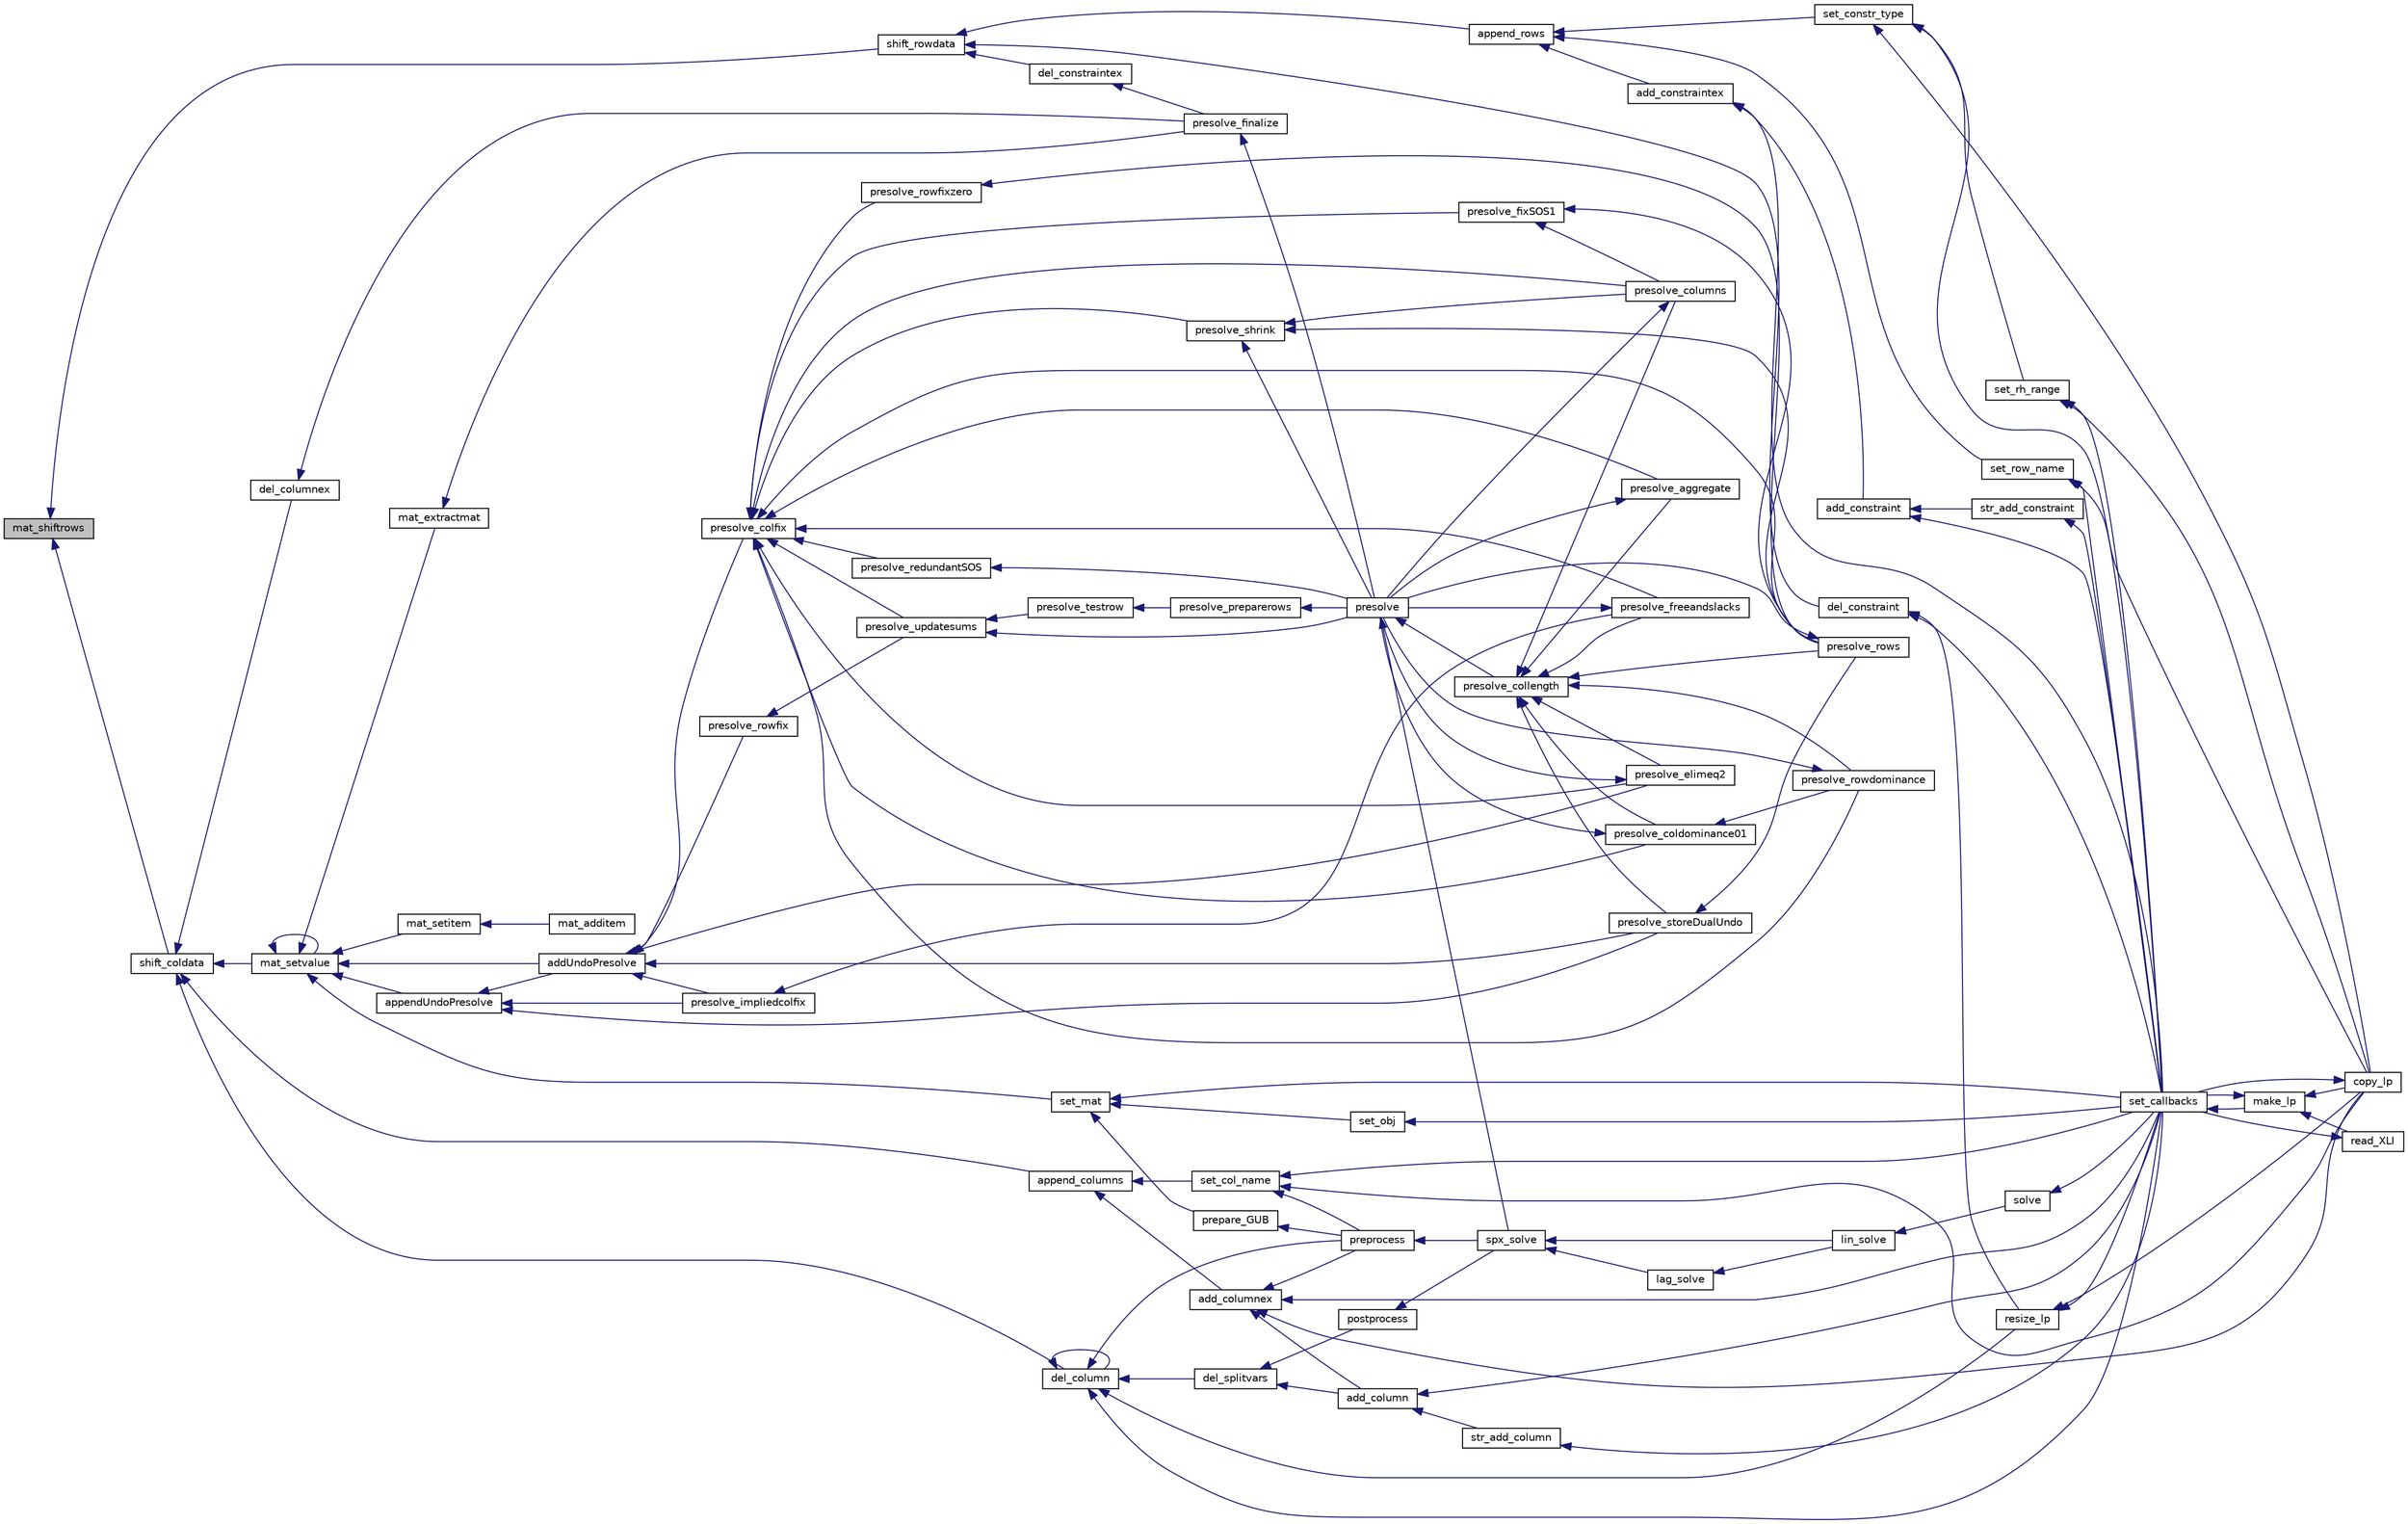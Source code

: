 digraph "mat_shiftrows"
{
  edge [fontname="Helvetica",fontsize="10",labelfontname="Helvetica",labelfontsize="10"];
  node [fontname="Helvetica",fontsize="10",shape=record];
  rankdir="LR";
  Node2687 [label="mat_shiftrows",height=0.2,width=0.4,color="black", fillcolor="grey75", style="filled", fontcolor="black"];
  Node2687 -> Node2688 [dir="back",color="midnightblue",fontsize="10",style="solid",fontname="Helvetica"];
  Node2688 [label="shift_rowdata",height=0.2,width=0.4,color="black", fillcolor="white", style="filled",URL="$df/df7/lp__lib_8h.html#a66700e0f54041fc27c914174fa3e8781"];
  Node2688 -> Node2689 [dir="back",color="midnightblue",fontsize="10",style="solid",fontname="Helvetica"];
  Node2689 [label="append_rows",height=0.2,width=0.4,color="black", fillcolor="white", style="filled",URL="$df/df7/lp__lib_8h.html#a518ad1ac2344480c0388dc997dac1f13"];
  Node2689 -> Node2690 [dir="back",color="midnightblue",fontsize="10",style="solid",fontname="Helvetica"];
  Node2690 [label="add_constraintex",height=0.2,width=0.4,color="black", fillcolor="white", style="filled",URL="$df/df7/lp__lib_8h.html#a72939ceb6c02b858f0462fffc76c7cc7"];
  Node2690 -> Node2691 [dir="back",color="midnightblue",fontsize="10",style="solid",fontname="Helvetica"];
  Node2691 [label="add_constraint",height=0.2,width=0.4,color="black", fillcolor="white", style="filled",URL="$df/df7/lp__lib_8h.html#a9bc4a8f05123c2512ef0059771c74909"];
  Node2691 -> Node2692 [dir="back",color="midnightblue",fontsize="10",style="solid",fontname="Helvetica"];
  Node2692 [label="str_add_constraint",height=0.2,width=0.4,color="black", fillcolor="white", style="filled",URL="$df/df7/lp__lib_8h.html#a783404ff7b2853d45f0e2f1e4f8bb30d"];
  Node2692 -> Node2693 [dir="back",color="midnightblue",fontsize="10",style="solid",fontname="Helvetica"];
  Node2693 [label="set_callbacks",height=0.2,width=0.4,color="black", fillcolor="white", style="filled",URL="$df/df7/lp__lib_8h.html#a929e8acb9704f61e16927c915c15cd07"];
  Node2693 -> Node2694 [dir="back",color="midnightblue",fontsize="10",style="solid",fontname="Helvetica"];
  Node2694 [label="make_lp",height=0.2,width=0.4,color="black", fillcolor="white", style="filled",URL="$df/df7/lp__lib_8h.html#a68a0333d84dd944f67e2a0ec72e346a9"];
  Node2694 -> Node2695 [dir="back",color="midnightblue",fontsize="10",style="solid",fontname="Helvetica"];
  Node2695 [label="copy_lp",height=0.2,width=0.4,color="black", fillcolor="white", style="filled",URL="$df/df7/lp__lib_8h.html#aca83ecdbc200b414db491306f3070ae9"];
  Node2695 -> Node2693 [dir="back",color="midnightblue",fontsize="10",style="solid",fontname="Helvetica"];
  Node2694 -> Node2693 [dir="back",color="midnightblue",fontsize="10",style="solid",fontname="Helvetica"];
  Node2694 -> Node2696 [dir="back",color="midnightblue",fontsize="10",style="solid",fontname="Helvetica"];
  Node2696 [label="read_XLI",height=0.2,width=0.4,color="black", fillcolor="white", style="filled",URL="$df/df7/lp__lib_8h.html#a351dd803960ab0dae2b39f2c65d3a58d"];
  Node2696 -> Node2693 [dir="back",color="midnightblue",fontsize="10",style="solid",fontname="Helvetica"];
  Node2691 -> Node2693 [dir="back",color="midnightblue",fontsize="10",style="solid",fontname="Helvetica"];
  Node2690 -> Node2693 [dir="back",color="midnightblue",fontsize="10",style="solid",fontname="Helvetica"];
  Node2689 -> Node2697 [dir="back",color="midnightblue",fontsize="10",style="solid",fontname="Helvetica"];
  Node2697 [label="set_constr_type",height=0.2,width=0.4,color="black", fillcolor="white", style="filled",URL="$df/df7/lp__lib_8h.html#adc9936d860d7678bd885f9784ae35f22"];
  Node2697 -> Node2695 [dir="back",color="midnightblue",fontsize="10",style="solid",fontname="Helvetica"];
  Node2697 -> Node2698 [dir="back",color="midnightblue",fontsize="10",style="solid",fontname="Helvetica"];
  Node2698 [label="set_rh_range",height=0.2,width=0.4,color="black", fillcolor="white", style="filled",URL="$df/df7/lp__lib_8h.html#a728ff2b20d5451250ca2512f5d89c5e4"];
  Node2698 -> Node2695 [dir="back",color="midnightblue",fontsize="10",style="solid",fontname="Helvetica"];
  Node2698 -> Node2693 [dir="back",color="midnightblue",fontsize="10",style="solid",fontname="Helvetica"];
  Node2697 -> Node2693 [dir="back",color="midnightblue",fontsize="10",style="solid",fontname="Helvetica"];
  Node2689 -> Node2699 [dir="back",color="midnightblue",fontsize="10",style="solid",fontname="Helvetica"];
  Node2699 [label="set_row_name",height=0.2,width=0.4,color="black", fillcolor="white", style="filled",URL="$df/df7/lp__lib_8h.html#adb54f658e12211fc717c7e2ad0f57ad5"];
  Node2699 -> Node2695 [dir="back",color="midnightblue",fontsize="10",style="solid",fontname="Helvetica"];
  Node2699 -> Node2693 [dir="back",color="midnightblue",fontsize="10",style="solid",fontname="Helvetica"];
  Node2688 -> Node2700 [dir="back",color="midnightblue",fontsize="10",style="solid",fontname="Helvetica"];
  Node2700 [label="del_constraintex",height=0.2,width=0.4,color="black", fillcolor="white", style="filled",URL="$df/df7/lp__lib_8h.html#a2a32aced43a16f309da4d2d1e6861781"];
  Node2700 -> Node2701 [dir="back",color="midnightblue",fontsize="10",style="solid",fontname="Helvetica"];
  Node2701 [label="presolve_finalize",height=0.2,width=0.4,color="black", fillcolor="white", style="filled",URL="$d3/da5/lp__presolve_8c.html#a46c3fddf42b480372a735f9cc14c5c38"];
  Node2701 -> Node2702 [dir="back",color="midnightblue",fontsize="10",style="solid",fontname="Helvetica"];
  Node2702 [label="presolve",height=0.2,width=0.4,color="black", fillcolor="white", style="filled",URL="$da/dae/lp__presolve_8h.html#a63c9f891fb867de51e44d08313fdd585"];
  Node2702 -> Node2703 [dir="back",color="midnightblue",fontsize="10",style="solid",fontname="Helvetica"];
  Node2703 [label="presolve_collength",height=0.2,width=0.4,color="black", fillcolor="white", style="filled",URL="$da/dae/lp__presolve_8h.html#a58b595e285879c5d2996a0a6247d9389"];
  Node2703 -> Node2704 [dir="back",color="midnightblue",fontsize="10",style="solid",fontname="Helvetica"];
  Node2704 [label="presolve_storeDualUndo",height=0.2,width=0.4,color="black", fillcolor="white", style="filled",URL="$d3/da5/lp__presolve_8c.html#a1aba0570d1275e34fbd173aa558c4c14"];
  Node2704 -> Node2705 [dir="back",color="midnightblue",fontsize="10",style="solid",fontname="Helvetica"];
  Node2705 [label="presolve_rows",height=0.2,width=0.4,color="black", fillcolor="white", style="filled",URL="$d3/da5/lp__presolve_8c.html#a93c32e563cfede02af08bd1a3d46bd6d"];
  Node2705 -> Node2702 [dir="back",color="midnightblue",fontsize="10",style="solid",fontname="Helvetica"];
  Node2703 -> Node2706 [dir="back",color="midnightblue",fontsize="10",style="solid",fontname="Helvetica"];
  Node2706 [label="presolve_elimeq2",height=0.2,width=0.4,color="black", fillcolor="white", style="filled",URL="$d3/da5/lp__presolve_8c.html#a7844c56aa332fe22274fffac21b497b8"];
  Node2706 -> Node2702 [dir="back",color="midnightblue",fontsize="10",style="solid",fontname="Helvetica"];
  Node2703 -> Node2707 [dir="back",color="midnightblue",fontsize="10",style="solid",fontname="Helvetica"];
  Node2707 [label="presolve_rowdominance",height=0.2,width=0.4,color="black", fillcolor="white", style="filled",URL="$d3/da5/lp__presolve_8c.html#a7e03acd96990d99539251375f7faff4a"];
  Node2707 -> Node2702 [dir="back",color="midnightblue",fontsize="10",style="solid",fontname="Helvetica"];
  Node2703 -> Node2708 [dir="back",color="midnightblue",fontsize="10",style="solid",fontname="Helvetica"];
  Node2708 [label="presolve_coldominance01",height=0.2,width=0.4,color="black", fillcolor="white", style="filled",URL="$d3/da5/lp__presolve_8c.html#a38ba8dae4e0bbdd4ab2ab77f7d146596"];
  Node2708 -> Node2707 [dir="back",color="midnightblue",fontsize="10",style="solid",fontname="Helvetica"];
  Node2708 -> Node2702 [dir="back",color="midnightblue",fontsize="10",style="solid",fontname="Helvetica"];
  Node2703 -> Node2709 [dir="back",color="midnightblue",fontsize="10",style="solid",fontname="Helvetica"];
  Node2709 [label="presolve_aggregate",height=0.2,width=0.4,color="black", fillcolor="white", style="filled",URL="$d3/da5/lp__presolve_8c.html#accb9e4202e7222ff4aba91e3c15efa73"];
  Node2709 -> Node2702 [dir="back",color="midnightblue",fontsize="10",style="solid",fontname="Helvetica"];
  Node2703 -> Node2710 [dir="back",color="midnightblue",fontsize="10",style="solid",fontname="Helvetica"];
  Node2710 [label="presolve_columns",height=0.2,width=0.4,color="black", fillcolor="white", style="filled",URL="$d3/da5/lp__presolve_8c.html#ada5e067bb25106a6d8ecd75d23be8600"];
  Node2710 -> Node2702 [dir="back",color="midnightblue",fontsize="10",style="solid",fontname="Helvetica"];
  Node2703 -> Node2711 [dir="back",color="midnightblue",fontsize="10",style="solid",fontname="Helvetica"];
  Node2711 [label="presolve_freeandslacks",height=0.2,width=0.4,color="black", fillcolor="white", style="filled",URL="$d3/da5/lp__presolve_8c.html#a62d34320b14c8946670a7fc73a04828a"];
  Node2711 -> Node2702 [dir="back",color="midnightblue",fontsize="10",style="solid",fontname="Helvetica"];
  Node2703 -> Node2705 [dir="back",color="midnightblue",fontsize="10",style="solid",fontname="Helvetica"];
  Node2702 -> Node2712 [dir="back",color="midnightblue",fontsize="10",style="solid",fontname="Helvetica"];
  Node2712 [label="spx_solve",height=0.2,width=0.4,color="black", fillcolor="white", style="filled",URL="$d1/d0a/lp__simplex_8h.html#a3effc8b68c1fb21095e7324d83d0dbf7"];
  Node2712 -> Node2713 [dir="back",color="midnightblue",fontsize="10",style="solid",fontname="Helvetica"];
  Node2713 [label="lag_solve",height=0.2,width=0.4,color="black", fillcolor="white", style="filled",URL="$d1/d0a/lp__simplex_8h.html#a320e9e82c06466267a7cb7844c7767b8"];
  Node2713 -> Node2714 [dir="back",color="midnightblue",fontsize="10",style="solid",fontname="Helvetica"];
  Node2714 [label="lin_solve",height=0.2,width=0.4,color="black", fillcolor="white", style="filled",URL="$d1/d0a/lp__simplex_8h.html#a794b0beb471eb7ece9a694717b65b947"];
  Node2714 -> Node2715 [dir="back",color="midnightblue",fontsize="10",style="solid",fontname="Helvetica"];
  Node2715 [label="solve",height=0.2,width=0.4,color="black", fillcolor="white", style="filled",URL="$df/df7/lp__lib_8h.html#a0f4da3a192397e77e6fe92704d4fad3f"];
  Node2715 -> Node2693 [dir="back",color="midnightblue",fontsize="10",style="solid",fontname="Helvetica"];
  Node2712 -> Node2714 [dir="back",color="midnightblue",fontsize="10",style="solid",fontname="Helvetica"];
  Node2688 -> Node2716 [dir="back",color="midnightblue",fontsize="10",style="solid",fontname="Helvetica"];
  Node2716 [label="del_constraint",height=0.2,width=0.4,color="black", fillcolor="white", style="filled",URL="$df/df7/lp__lib_8h.html#a99c3e334739c620d7c3fa94ab2d45823"];
  Node2716 -> Node2717 [dir="back",color="midnightblue",fontsize="10",style="solid",fontname="Helvetica"];
  Node2717 [label="resize_lp",height=0.2,width=0.4,color="black", fillcolor="white", style="filled",URL="$df/df7/lp__lib_8h.html#a3888240fa3e60fcc781ce5139d41225d"];
  Node2717 -> Node2695 [dir="back",color="midnightblue",fontsize="10",style="solid",fontname="Helvetica"];
  Node2717 -> Node2693 [dir="back",color="midnightblue",fontsize="10",style="solid",fontname="Helvetica"];
  Node2716 -> Node2693 [dir="back",color="midnightblue",fontsize="10",style="solid",fontname="Helvetica"];
  Node2687 -> Node2718 [dir="back",color="midnightblue",fontsize="10",style="solid",fontname="Helvetica"];
  Node2718 [label="shift_coldata",height=0.2,width=0.4,color="black", fillcolor="white", style="filled",URL="$df/df7/lp__lib_8h.html#a9ed027fc60643c153c2413f96fabd3d6"];
  Node2718 -> Node2719 [dir="back",color="midnightblue",fontsize="10",style="solid",fontname="Helvetica"];
  Node2719 [label="append_columns",height=0.2,width=0.4,color="black", fillcolor="white", style="filled",URL="$df/df7/lp__lib_8h.html#af2eb621df330da05b8dbe0f492de947c"];
  Node2719 -> Node2720 [dir="back",color="midnightblue",fontsize="10",style="solid",fontname="Helvetica"];
  Node2720 [label="add_columnex",height=0.2,width=0.4,color="black", fillcolor="white", style="filled",URL="$df/df7/lp__lib_8h.html#a2f59f71c70b34d6198979dd6652f2dbd"];
  Node2720 -> Node2695 [dir="back",color="midnightblue",fontsize="10",style="solid",fontname="Helvetica"];
  Node2720 -> Node2721 [dir="back",color="midnightblue",fontsize="10",style="solid",fontname="Helvetica"];
  Node2721 [label="add_column",height=0.2,width=0.4,color="black", fillcolor="white", style="filled",URL="$df/df7/lp__lib_8h.html#ab0aae6678125797fe5acd4d9e4ec5ada"];
  Node2721 -> Node2722 [dir="back",color="midnightblue",fontsize="10",style="solid",fontname="Helvetica"];
  Node2722 [label="str_add_column",height=0.2,width=0.4,color="black", fillcolor="white", style="filled",URL="$df/df7/lp__lib_8h.html#a8e97e48b7672e3a822758f53b897b960"];
  Node2722 -> Node2693 [dir="back",color="midnightblue",fontsize="10",style="solid",fontname="Helvetica"];
  Node2721 -> Node2693 [dir="back",color="midnightblue",fontsize="10",style="solid",fontname="Helvetica"];
  Node2720 -> Node2693 [dir="back",color="midnightblue",fontsize="10",style="solid",fontname="Helvetica"];
  Node2720 -> Node2723 [dir="back",color="midnightblue",fontsize="10",style="solid",fontname="Helvetica"];
  Node2723 [label="preprocess",height=0.2,width=0.4,color="black", fillcolor="white", style="filled",URL="$df/df7/lp__lib_8h.html#a97c637125d89c31df9c86d5b091567be"];
  Node2723 -> Node2712 [dir="back",color="midnightblue",fontsize="10",style="solid",fontname="Helvetica"];
  Node2719 -> Node2724 [dir="back",color="midnightblue",fontsize="10",style="solid",fontname="Helvetica"];
  Node2724 [label="set_col_name",height=0.2,width=0.4,color="black", fillcolor="white", style="filled",URL="$df/df7/lp__lib_8h.html#a751584b8fc5364188ce4cfedd22a41f0"];
  Node2724 -> Node2695 [dir="back",color="midnightblue",fontsize="10",style="solid",fontname="Helvetica"];
  Node2724 -> Node2693 [dir="back",color="midnightblue",fontsize="10",style="solid",fontname="Helvetica"];
  Node2724 -> Node2723 [dir="back",color="midnightblue",fontsize="10",style="solid",fontname="Helvetica"];
  Node2718 -> Node2725 [dir="back",color="midnightblue",fontsize="10",style="solid",fontname="Helvetica"];
  Node2725 [label="del_columnex",height=0.2,width=0.4,color="black", fillcolor="white", style="filled",URL="$df/df7/lp__lib_8h.html#a156f55cae7e764cc6292bbaeb443d51a"];
  Node2725 -> Node2701 [dir="back",color="midnightblue",fontsize="10",style="solid",fontname="Helvetica"];
  Node2718 -> Node2726 [dir="back",color="midnightblue",fontsize="10",style="solid",fontname="Helvetica"];
  Node2726 [label="del_column",height=0.2,width=0.4,color="black", fillcolor="white", style="filled",URL="$df/df7/lp__lib_8h.html#a19ffee388cd896f1a87a8dd6292e505e"];
  Node2726 -> Node2717 [dir="back",color="midnightblue",fontsize="10",style="solid",fontname="Helvetica"];
  Node2726 -> Node2727 [dir="back",color="midnightblue",fontsize="10",style="solid",fontname="Helvetica"];
  Node2727 [label="del_splitvars",height=0.2,width=0.4,color="black", fillcolor="white", style="filled",URL="$d4/d79/lp__lib_8c.html#a5ff16cef0653b3cc0f2a20cb07200dbc"];
  Node2727 -> Node2721 [dir="back",color="midnightblue",fontsize="10",style="solid",fontname="Helvetica"];
  Node2727 -> Node2728 [dir="back",color="midnightblue",fontsize="10",style="solid",fontname="Helvetica"];
  Node2728 [label="postprocess",height=0.2,width=0.4,color="black", fillcolor="white", style="filled",URL="$df/df7/lp__lib_8h.html#a0893b5f8a2432dd38800b54ec8ca0332"];
  Node2728 -> Node2712 [dir="back",color="midnightblue",fontsize="10",style="solid",fontname="Helvetica"];
  Node2726 -> Node2726 [dir="back",color="midnightblue",fontsize="10",style="solid",fontname="Helvetica"];
  Node2726 -> Node2693 [dir="back",color="midnightblue",fontsize="10",style="solid",fontname="Helvetica"];
  Node2726 -> Node2723 [dir="back",color="midnightblue",fontsize="10",style="solid",fontname="Helvetica"];
  Node2718 -> Node2729 [dir="back",color="midnightblue",fontsize="10",style="solid",fontname="Helvetica"];
  Node2729 [label="mat_setvalue",height=0.2,width=0.4,color="black", fillcolor="white", style="filled",URL="$d0/d48/lp__matrix_8h.html#a3cf5f70351e501251681b113289293da"];
  Node2729 -> Node2730 [dir="back",color="midnightblue",fontsize="10",style="solid",fontname="Helvetica"];
  Node2730 [label="set_mat",height=0.2,width=0.4,color="black", fillcolor="white", style="filled",URL="$df/df7/lp__lib_8h.html#a21ce2e5c2697a784e679f1b3ae596d92"];
  Node2730 -> Node2731 [dir="back",color="midnightblue",fontsize="10",style="solid",fontname="Helvetica"];
  Node2731 [label="set_obj",height=0.2,width=0.4,color="black", fillcolor="white", style="filled",URL="$df/df7/lp__lib_8h.html#aa23a77296dfa4c4350f59de4eb2dd793"];
  Node2731 -> Node2693 [dir="back",color="midnightblue",fontsize="10",style="solid",fontname="Helvetica"];
  Node2730 -> Node2693 [dir="back",color="midnightblue",fontsize="10",style="solid",fontname="Helvetica"];
  Node2730 -> Node2732 [dir="back",color="midnightblue",fontsize="10",style="solid",fontname="Helvetica"];
  Node2732 [label="prepare_GUB",height=0.2,width=0.4,color="black", fillcolor="white", style="filled",URL="$df/df7/lp__lib_8h.html#aa8871fd842850304a627fbe3be7d31fb"];
  Node2732 -> Node2723 [dir="back",color="midnightblue",fontsize="10",style="solid",fontname="Helvetica"];
  Node2729 -> Node2733 [dir="back",color="midnightblue",fontsize="10",style="solid",fontname="Helvetica"];
  Node2733 [label="mat_extractmat",height=0.2,width=0.4,color="black", fillcolor="white", style="filled",URL="$d0/d48/lp__matrix_8h.html#a8fe5b95ea2aa30bba3f5050534e4c420"];
  Node2733 -> Node2701 [dir="back",color="midnightblue",fontsize="10",style="solid",fontname="Helvetica"];
  Node2729 -> Node2734 [dir="back",color="midnightblue",fontsize="10",style="solid",fontname="Helvetica"];
  Node2734 [label="mat_setitem",height=0.2,width=0.4,color="black", fillcolor="white", style="filled",URL="$d0/d48/lp__matrix_8h.html#ac8defba940597273d1e2f41af9c4fdd6"];
  Node2734 -> Node2735 [dir="back",color="midnightblue",fontsize="10",style="solid",fontname="Helvetica"];
  Node2735 [label="mat_additem",height=0.2,width=0.4,color="black", fillcolor="white", style="filled",URL="$d0/d48/lp__matrix_8h.html#adae88f0f1d337755cfa985774c30135f"];
  Node2729 -> Node2729 [dir="back",color="midnightblue",fontsize="10",style="solid",fontname="Helvetica"];
  Node2729 -> Node2736 [dir="back",color="midnightblue",fontsize="10",style="solid",fontname="Helvetica"];
  Node2736 [label="appendUndoPresolve",height=0.2,width=0.4,color="black", fillcolor="white", style="filled",URL="$d0/d48/lp__matrix_8h.html#aa8e38f815c9cbd06ef78e67a7f0cb056"];
  Node2736 -> Node2737 [dir="back",color="midnightblue",fontsize="10",style="solid",fontname="Helvetica"];
  Node2737 [label="addUndoPresolve",height=0.2,width=0.4,color="black", fillcolor="white", style="filled",URL="$d0/d48/lp__matrix_8h.html#a1d2df317ce9ff9f7d2175c6f4f5998fd"];
  Node2737 -> Node2704 [dir="back",color="midnightblue",fontsize="10",style="solid",fontname="Helvetica"];
  Node2737 -> Node2738 [dir="back",color="midnightblue",fontsize="10",style="solid",fontname="Helvetica"];
  Node2738 [label="presolve_rowfix",height=0.2,width=0.4,color="black", fillcolor="white", style="filled",URL="$d3/da5/lp__presolve_8c.html#a520eef3ceedd449b38f7efcba96f8f9d"];
  Node2738 -> Node2739 [dir="back",color="midnightblue",fontsize="10",style="solid",fontname="Helvetica"];
  Node2739 [label="presolve_updatesums",height=0.2,width=0.4,color="black", fillcolor="white", style="filled",URL="$da/dae/lp__presolve_8h.html#a48aae6398bfe8f3779631422b53e0f2c"];
  Node2739 -> Node2740 [dir="back",color="midnightblue",fontsize="10",style="solid",fontname="Helvetica"];
  Node2740 [label="presolve_testrow",height=0.2,width=0.4,color="black", fillcolor="white", style="filled",URL="$d3/da5/lp__presolve_8c.html#ad41ebd5dd7c996f3138eacf6bbf4484f"];
  Node2740 -> Node2741 [dir="back",color="midnightblue",fontsize="10",style="solid",fontname="Helvetica"];
  Node2741 [label="presolve_preparerows",height=0.2,width=0.4,color="black", fillcolor="white", style="filled",URL="$d3/da5/lp__presolve_8c.html#a8907ce5b9083799d1f9b1245a265a104"];
  Node2741 -> Node2702 [dir="back",color="midnightblue",fontsize="10",style="solid",fontname="Helvetica"];
  Node2739 -> Node2702 [dir="back",color="midnightblue",fontsize="10",style="solid",fontname="Helvetica"];
  Node2737 -> Node2742 [dir="back",color="midnightblue",fontsize="10",style="solid",fontname="Helvetica"];
  Node2742 [label="presolve_colfix",height=0.2,width=0.4,color="black", fillcolor="white", style="filled",URL="$da/dae/lp__presolve_8h.html#a5ac5af2f2db21d53c5a0655080959a42"];
  Node2742 -> Node2743 [dir="back",color="midnightblue",fontsize="10",style="solid",fontname="Helvetica"];
  Node2743 [label="presolve_shrink",height=0.2,width=0.4,color="black", fillcolor="white", style="filled",URL="$da/dae/lp__presolve_8h.html#a0af83f2ddc82962e4531d33df40823b4"];
  Node2743 -> Node2710 [dir="back",color="midnightblue",fontsize="10",style="solid",fontname="Helvetica"];
  Node2743 -> Node2705 [dir="back",color="midnightblue",fontsize="10",style="solid",fontname="Helvetica"];
  Node2743 -> Node2702 [dir="back",color="midnightblue",fontsize="10",style="solid",fontname="Helvetica"];
  Node2742 -> Node2744 [dir="back",color="midnightblue",fontsize="10",style="solid",fontname="Helvetica"];
  Node2744 [label="presolve_redundantSOS",height=0.2,width=0.4,color="black", fillcolor="white", style="filled",URL="$d3/da5/lp__presolve_8c.html#a59de989fa2e2b3a1c70900138341444c"];
  Node2744 -> Node2702 [dir="back",color="midnightblue",fontsize="10",style="solid",fontname="Helvetica"];
  Node2742 -> Node2745 [dir="back",color="midnightblue",fontsize="10",style="solid",fontname="Helvetica"];
  Node2745 [label="presolve_fixSOS1",height=0.2,width=0.4,color="black", fillcolor="white", style="filled",URL="$d3/da5/lp__presolve_8c.html#afe23851dfda31715aa642bf989e12ffc"];
  Node2745 -> Node2710 [dir="back",color="midnightblue",fontsize="10",style="solid",fontname="Helvetica"];
  Node2745 -> Node2705 [dir="back",color="midnightblue",fontsize="10",style="solid",fontname="Helvetica"];
  Node2742 -> Node2746 [dir="back",color="midnightblue",fontsize="10",style="solid",fontname="Helvetica"];
  Node2746 [label="presolve_rowfixzero",height=0.2,width=0.4,color="black", fillcolor="white", style="filled",URL="$d3/da5/lp__presolve_8c.html#a4f192a0462d482c119b3966df893497c"];
  Node2746 -> Node2705 [dir="back",color="midnightblue",fontsize="10",style="solid",fontname="Helvetica"];
  Node2742 -> Node2706 [dir="back",color="midnightblue",fontsize="10",style="solid",fontname="Helvetica"];
  Node2742 -> Node2739 [dir="back",color="midnightblue",fontsize="10",style="solid",fontname="Helvetica"];
  Node2742 -> Node2707 [dir="back",color="midnightblue",fontsize="10",style="solid",fontname="Helvetica"];
  Node2742 -> Node2708 [dir="back",color="midnightblue",fontsize="10",style="solid",fontname="Helvetica"];
  Node2742 -> Node2709 [dir="back",color="midnightblue",fontsize="10",style="solid",fontname="Helvetica"];
  Node2742 -> Node2710 [dir="back",color="midnightblue",fontsize="10",style="solid",fontname="Helvetica"];
  Node2742 -> Node2711 [dir="back",color="midnightblue",fontsize="10",style="solid",fontname="Helvetica"];
  Node2742 -> Node2705 [dir="back",color="midnightblue",fontsize="10",style="solid",fontname="Helvetica"];
  Node2737 -> Node2706 [dir="back",color="midnightblue",fontsize="10",style="solid",fontname="Helvetica"];
  Node2737 -> Node2747 [dir="back",color="midnightblue",fontsize="10",style="solid",fontname="Helvetica"];
  Node2747 [label="presolve_impliedcolfix",height=0.2,width=0.4,color="black", fillcolor="white", style="filled",URL="$d3/da5/lp__presolve_8c.html#a25320b5f693a313addfb4d08c8d8a4fc"];
  Node2747 -> Node2711 [dir="back",color="midnightblue",fontsize="10",style="solid",fontname="Helvetica"];
  Node2736 -> Node2704 [dir="back",color="midnightblue",fontsize="10",style="solid",fontname="Helvetica"];
  Node2736 -> Node2747 [dir="back",color="midnightblue",fontsize="10",style="solid",fontname="Helvetica"];
  Node2729 -> Node2737 [dir="back",color="midnightblue",fontsize="10",style="solid",fontname="Helvetica"];
}
